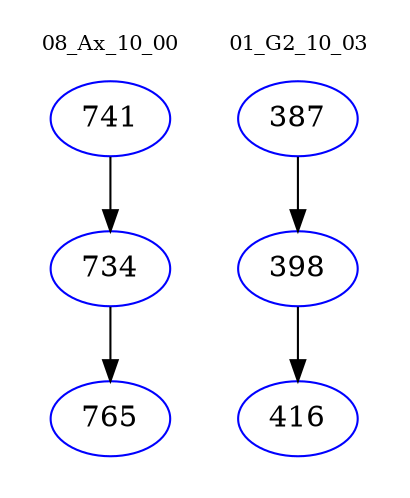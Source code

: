 digraph{
subgraph cluster_0 {
color = white
label = "08_Ax_10_00";
fontsize=10;
T0_741 [label="741", color="blue"]
T0_741 -> T0_734 [color="black"]
T0_734 [label="734", color="blue"]
T0_734 -> T0_765 [color="black"]
T0_765 [label="765", color="blue"]
}
subgraph cluster_1 {
color = white
label = "01_G2_10_03";
fontsize=10;
T1_387 [label="387", color="blue"]
T1_387 -> T1_398 [color="black"]
T1_398 [label="398", color="blue"]
T1_398 -> T1_416 [color="black"]
T1_416 [label="416", color="blue"]
}
}

